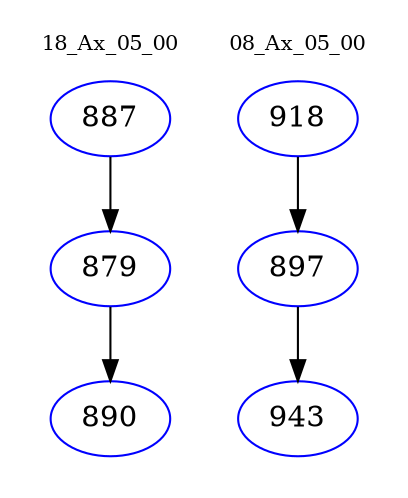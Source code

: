 digraph{
subgraph cluster_0 {
color = white
label = "18_Ax_05_00";
fontsize=10;
T0_887 [label="887", color="blue"]
T0_887 -> T0_879 [color="black"]
T0_879 [label="879", color="blue"]
T0_879 -> T0_890 [color="black"]
T0_890 [label="890", color="blue"]
}
subgraph cluster_1 {
color = white
label = "08_Ax_05_00";
fontsize=10;
T1_918 [label="918", color="blue"]
T1_918 -> T1_897 [color="black"]
T1_897 [label="897", color="blue"]
T1_897 -> T1_943 [color="black"]
T1_943 [label="943", color="blue"]
}
}
